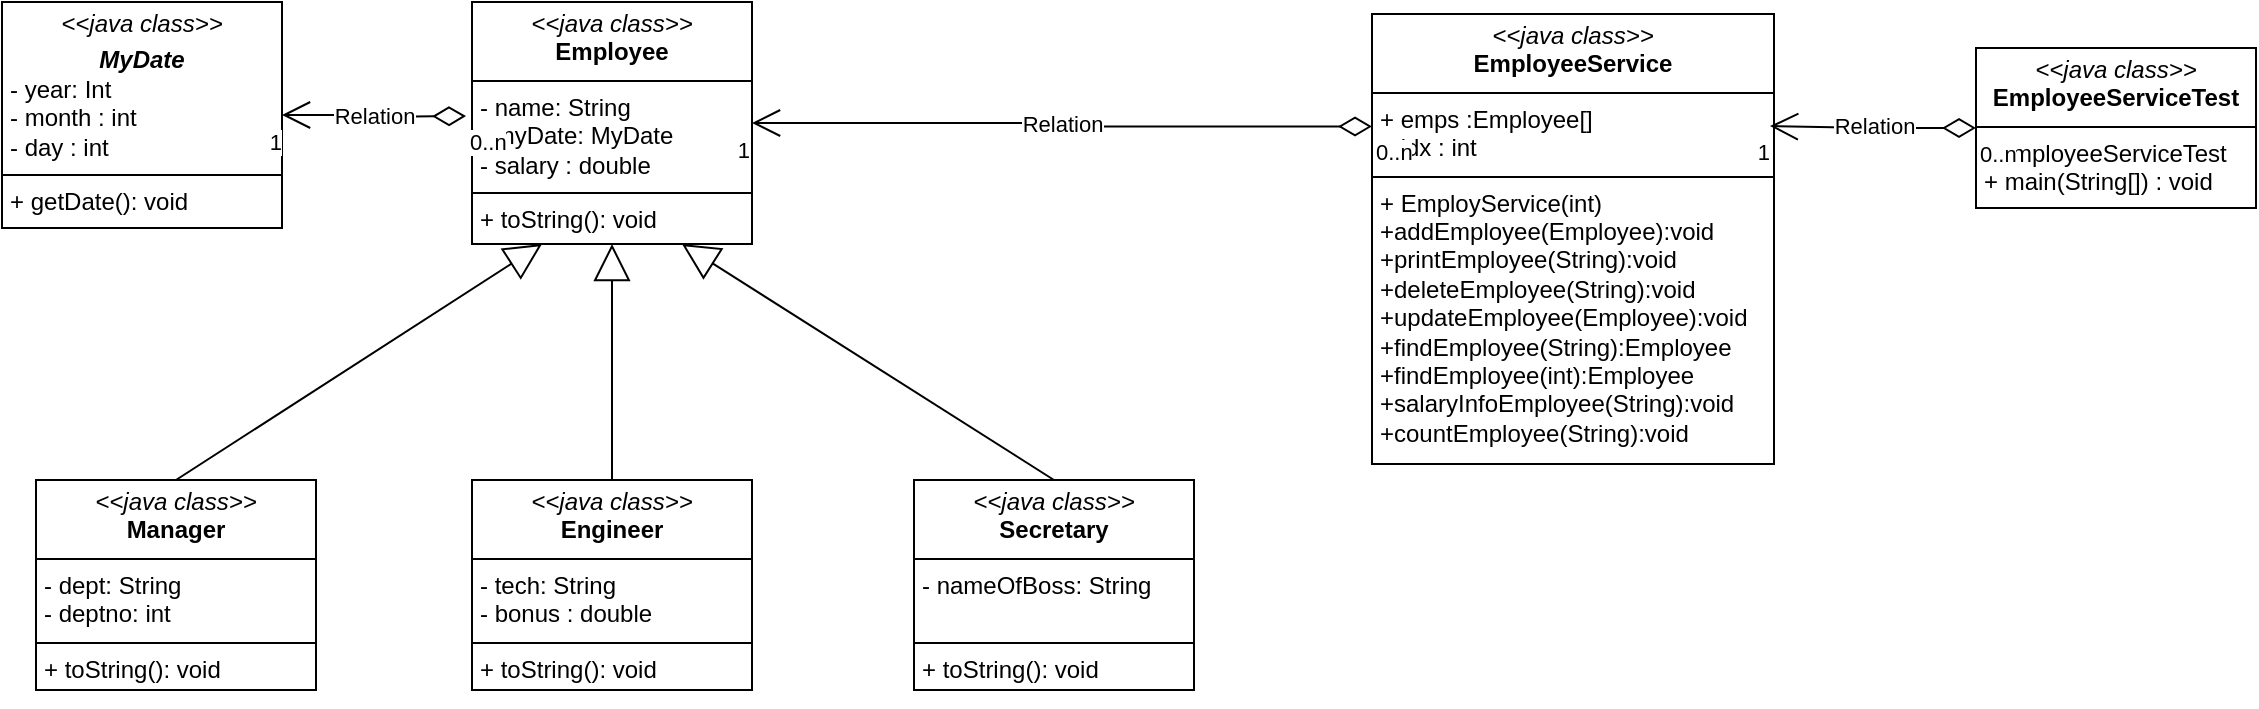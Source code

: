 <mxfile version="24.6.4" type="github" pages="2">
  <diagram id="C5RBs43oDa-KdzZeNtuy" name="Page-1">
    <mxGraphModel dx="1434" dy="780" grid="0" gridSize="10" guides="1" tooltips="1" connect="1" arrows="1" fold="1" page="1" pageScale="1" pageWidth="1169" pageHeight="827" background="#ffffff" math="0" shadow="0">
      <root>
        <mxCell id="WIyWlLk6GJQsqaUBKTNV-0" />
        <mxCell id="WIyWlLk6GJQsqaUBKTNV-1" parent="WIyWlLk6GJQsqaUBKTNV-0" />
        <mxCell id="FS4BF3hxnw2HDESB4ali-17" value="&lt;p style=&quot;margin:0px;margin-top:4px;text-align:center;&quot;&gt;&lt;i&gt;&amp;lt;&amp;lt;Interface&amp;gt;&amp;gt;&lt;/i&gt;&lt;br/&gt;&lt;b&gt;Interface&lt;/b&gt;&lt;/p&gt;&lt;hr size=&quot;1&quot; style=&quot;border-style:solid;&quot;/&gt;&lt;p style=&quot;margin:0px;margin-left:4px;&quot;&gt;+ field1: Type&lt;br/&gt;+ field2: Type&lt;/p&gt;&lt;hr size=&quot;1&quot; style=&quot;border-style:solid;&quot;/&gt;&lt;p style=&quot;margin:0px;margin-left:4px;&quot;&gt;+ method1(Type): Type&lt;br/&gt;+ method2(Type, Type): Type&lt;/p&gt;" style="verticalAlign=top;align=left;overflow=fill;html=1;whiteSpace=wrap;" parent="WIyWlLk6GJQsqaUBKTNV-1" vertex="1">
          <mxGeometry x="247" y="124" width="140" height="121" as="geometry" />
        </mxCell>
        <mxCell id="FS4BF3hxnw2HDESB4ali-18" value="&lt;p style=&quot;margin:0px;margin-top:4px;text-align:center;&quot;&gt;&lt;i&gt;&amp;lt;&amp;lt;java class&amp;gt;&amp;gt;&lt;/i&gt;&lt;br&gt;&lt;b&gt;Employee&lt;/b&gt;&lt;/p&gt;&lt;hr size=&quot;1&quot; style=&quot;border-style:solid;&quot;&gt;&lt;p style=&quot;margin:0px;margin-left:4px;&quot;&gt;- name: String&lt;br&gt;- myDate:&amp;nbsp;&lt;span style=&quot;background-color: initial;&quot;&gt;MyDate&lt;/span&gt;&lt;/p&gt;&lt;p style=&quot;margin:0px;margin-left:4px;&quot;&gt;- salary : double&lt;/p&gt;&lt;hr size=&quot;1&quot; style=&quot;border-style:solid;&quot;&gt;&lt;p style=&quot;margin:0px;margin-left:4px;&quot;&gt;+ toString(): void&lt;/p&gt;" style="verticalAlign=top;align=left;overflow=fill;html=1;whiteSpace=wrap;" parent="WIyWlLk6GJQsqaUBKTNV-1" vertex="1">
          <mxGeometry x="247" y="124" width="140" height="121" as="geometry" />
        </mxCell>
        <mxCell id="FS4BF3hxnw2HDESB4ali-20" style="edgeStyle=orthogonalEdgeStyle;rounded=0;orthogonalLoop=1;jettySize=auto;html=1;exitX=0.5;exitY=1;exitDx=0;exitDy=0;" parent="WIyWlLk6GJQsqaUBKTNV-1" source="FS4BF3hxnw2HDESB4ali-17" target="FS4BF3hxnw2HDESB4ali-17" edge="1">
          <mxGeometry relative="1" as="geometry" />
        </mxCell>
        <mxCell id="FS4BF3hxnw2HDESB4ali-25" value="&lt;p style=&quot;margin:0px;margin-top:4px;text-align:center;&quot;&gt;&lt;i&gt;&amp;lt;&amp;lt;Interface&amp;gt;&amp;gt;&lt;/i&gt;&lt;br/&gt;&lt;b&gt;Interface&lt;/b&gt;&lt;/p&gt;&lt;hr size=&quot;1&quot; style=&quot;border-style:solid;&quot;/&gt;&lt;p style=&quot;margin:0px;margin-left:4px;&quot;&gt;+ field1: Type&lt;br/&gt;+ field2: Type&lt;/p&gt;&lt;hr size=&quot;1&quot; style=&quot;border-style:solid;&quot;/&gt;&lt;p style=&quot;margin:0px;margin-left:4px;&quot;&gt;+ method1(Type): Type&lt;br/&gt;+ method2(Type, Type): Type&lt;/p&gt;" style="verticalAlign=top;align=left;overflow=fill;html=1;whiteSpace=wrap;" parent="WIyWlLk6GJQsqaUBKTNV-1" vertex="1">
          <mxGeometry x="29" y="363" width="140" height="105" as="geometry" />
        </mxCell>
        <mxCell id="FS4BF3hxnw2HDESB4ali-26" value="&lt;p style=&quot;margin:0px;margin-top:4px;text-align:center;&quot;&gt;&lt;i&gt;&amp;lt;&amp;lt;java class&amp;gt;&amp;gt;&lt;/i&gt;&lt;br&gt;&lt;b&gt;Manager&lt;/b&gt;&lt;/p&gt;&lt;hr size=&quot;1&quot; style=&quot;border-style:solid;&quot;&gt;&lt;p style=&quot;margin:0px;margin-left:4px;&quot;&gt;- dept: String&lt;br&gt;&lt;/p&gt;&lt;p style=&quot;margin:0px;margin-left:4px;&quot;&gt;- deptno: int&lt;/p&gt;&lt;hr size=&quot;1&quot; style=&quot;border-style:solid;&quot;&gt;&lt;p style=&quot;margin:0px;margin-left:4px;&quot;&gt;+ toString(): void&lt;/p&gt;" style="verticalAlign=top;align=left;overflow=fill;html=1;whiteSpace=wrap;" parent="WIyWlLk6GJQsqaUBKTNV-1" vertex="1">
          <mxGeometry x="29" y="363" width="140" height="105" as="geometry" />
        </mxCell>
        <mxCell id="FS4BF3hxnw2HDESB4ali-27" style="edgeStyle=orthogonalEdgeStyle;rounded=0;orthogonalLoop=1;jettySize=auto;html=1;exitX=0.5;exitY=1;exitDx=0;exitDy=0;" parent="WIyWlLk6GJQsqaUBKTNV-1" source="FS4BF3hxnw2HDESB4ali-25" target="FS4BF3hxnw2HDESB4ali-25" edge="1">
          <mxGeometry relative="1" as="geometry" />
        </mxCell>
        <mxCell id="FS4BF3hxnw2HDESB4ali-33" value="&lt;p style=&quot;margin:0px;margin-top:4px;text-align:center;&quot;&gt;&lt;i&gt;&amp;lt;&amp;lt;java class&amp;gt;&amp;gt;&lt;/i&gt;&lt;br&gt;&lt;b&gt;Engineer&lt;/b&gt;&lt;/p&gt;&lt;hr size=&quot;1&quot; style=&quot;border-style:solid;&quot;&gt;&lt;p style=&quot;margin:0px;margin-left:4px;&quot;&gt;- tech: String&lt;br&gt;&lt;/p&gt;&lt;p style=&quot;margin:0px;margin-left:4px;&quot;&gt;- bonus : double&lt;/p&gt;&lt;hr size=&quot;1&quot; style=&quot;border-style:solid;&quot;&gt;&lt;p style=&quot;margin:0px;margin-left:4px;&quot;&gt;+ toString(): void&lt;/p&gt;" style="verticalAlign=top;align=left;overflow=fill;html=1;whiteSpace=wrap;" parent="WIyWlLk6GJQsqaUBKTNV-1" vertex="1">
          <mxGeometry x="247" y="363" width="140" height="105" as="geometry" />
        </mxCell>
        <mxCell id="FS4BF3hxnw2HDESB4ali-34" value="&lt;p style=&quot;margin:0px;margin-top:4px;text-align:center;&quot;&gt;&lt;i&gt;&amp;lt;&amp;lt;java class&amp;gt;&amp;gt;&lt;/i&gt;&lt;br&gt;&lt;b&gt;Secretary&lt;/b&gt;&lt;/p&gt;&lt;hr size=&quot;1&quot; style=&quot;border-style:solid;&quot;&gt;&lt;p style=&quot;margin:0px;margin-left:4px;&quot;&gt;- nameOfBoss: String&lt;/p&gt;&lt;p style=&quot;margin:0px;margin-left:4px;&quot;&gt;&lt;br&gt;&lt;/p&gt;&lt;hr size=&quot;1&quot; style=&quot;border-style:solid;&quot;&gt;&lt;p style=&quot;margin:0px;margin-left:4px;&quot;&gt;+ toString(): void&lt;/p&gt;" style="verticalAlign=top;align=left;overflow=fill;html=1;whiteSpace=wrap;" parent="WIyWlLk6GJQsqaUBKTNV-1" vertex="1">
          <mxGeometry x="468" y="363" width="140" height="105" as="geometry" />
        </mxCell>
        <mxCell id="FS4BF3hxnw2HDESB4ali-39" value="&lt;p style=&quot;margin:0px;margin-top:4px;text-align:center;&quot;&gt;&lt;i&gt;&amp;lt;&amp;lt;java class&amp;gt;&amp;gt;&lt;/i&gt;&lt;br&gt;&lt;/p&gt;&lt;p style=&quot;margin:0px;margin-top:4px;text-align:center;&quot;&gt;&lt;b&gt;&lt;i&gt;MyDate&lt;/i&gt;&lt;/b&gt;&lt;/p&gt;&lt;p style=&quot;margin:0px;margin-left:4px;&quot;&gt;- year: Int&lt;br&gt;&lt;/p&gt;&lt;p style=&quot;margin:0px;margin-left:4px;&quot;&gt;- month : int&lt;/p&gt;&lt;p style=&quot;margin:0px;margin-left:4px;&quot;&gt;- day : int&lt;/p&gt;&lt;hr size=&quot;1&quot; style=&quot;border-style:solid;&quot;&gt;&lt;p style=&quot;margin:0px;margin-left:4px;&quot;&gt;+ getDate(): void&lt;/p&gt;" style="verticalAlign=top;align=left;overflow=fill;html=1;whiteSpace=wrap;" parent="WIyWlLk6GJQsqaUBKTNV-1" vertex="1">
          <mxGeometry x="12" y="124" width="140" height="113" as="geometry" />
        </mxCell>
        <mxCell id="FS4BF3hxnw2HDESB4ali-46" value="" style="endArrow=block;endSize=16;endFill=0;html=1;rounded=0;exitX=0.5;exitY=0;exitDx=0;exitDy=0;entryX=0.25;entryY=1;entryDx=0;entryDy=0;" parent="WIyWlLk6GJQsqaUBKTNV-1" source="FS4BF3hxnw2HDESB4ali-26" target="FS4BF3hxnw2HDESB4ali-18" edge="1">
          <mxGeometry width="160" relative="1" as="geometry">
            <mxPoint x="84" y="343" as="sourcePoint" />
            <mxPoint x="244" y="343" as="targetPoint" />
          </mxGeometry>
        </mxCell>
        <mxCell id="FS4BF3hxnw2HDESB4ali-47" value="" style="endArrow=block;endSize=16;endFill=0;html=1;rounded=0;exitX=0.5;exitY=0;exitDx=0;exitDy=0;" parent="WIyWlLk6GJQsqaUBKTNV-1" source="FS4BF3hxnw2HDESB4ali-33" target="FS4BF3hxnw2HDESB4ali-18" edge="1">
          <mxGeometry width="160" relative="1" as="geometry">
            <mxPoint x="237.5" y="373" as="sourcePoint" />
            <mxPoint x="323" y="240" as="targetPoint" />
          </mxGeometry>
        </mxCell>
        <mxCell id="FS4BF3hxnw2HDESB4ali-48" value="" style="endArrow=block;endSize=16;endFill=0;html=1;rounded=0;exitX=0.5;exitY=0;exitDx=0;exitDy=0;entryX=0.75;entryY=1;entryDx=0;entryDy=0;" parent="WIyWlLk6GJQsqaUBKTNV-1" source="FS4BF3hxnw2HDESB4ali-34" target="FS4BF3hxnw2HDESB4ali-18" edge="1">
          <mxGeometry width="160" relative="1" as="geometry">
            <mxPoint x="367.5" y="355" as="sourcePoint" />
            <mxPoint x="547.5" y="237" as="targetPoint" />
          </mxGeometry>
        </mxCell>
        <mxCell id="FS4BF3hxnw2HDESB4ali-49" value="&lt;p style=&quot;margin:0px;margin-top:4px;text-align:center;&quot;&gt;&lt;i&gt;&amp;lt;&amp;lt;java class&amp;gt;&amp;gt;&lt;/i&gt;&lt;br&gt;&lt;b&gt;EmployeeService&lt;/b&gt;&lt;/p&gt;&lt;hr size=&quot;1&quot; style=&quot;border-style:solid;&quot;&gt;&lt;p style=&quot;margin:0px;margin-left:4px;&quot;&gt;+ emps :Employee[]&amp;nbsp;&lt;br&gt;+ idx :&amp;nbsp;&lt;span style=&quot;background-color: initial;&quot;&gt;int&lt;br&gt;&lt;/span&gt;&lt;/p&gt;&lt;hr size=&quot;1&quot; style=&quot;border-style:solid;&quot;&gt;&lt;p style=&quot;margin:0px;margin-left:4px;&quot;&gt;+ EmployService(int)&amp;nbsp;&amp;nbsp;&lt;/p&gt;&lt;p style=&quot;margin:0px;margin-left:4px;&quot;&gt;+addEmployee(Employee):void&amp;nbsp; +printEmployee(String):void&amp;nbsp; +deleteEmployee(String):void&amp;nbsp; +updateEmployee(Employee):void&amp;nbsp; +findEmployee(String):Employee&amp;nbsp; +findEmployee(int):Employee&amp;nbsp; +salaryInfoEmployee(String):void&amp;nbsp; +countEmployee(String):void&lt;br&gt;&lt;/p&gt;" style="verticalAlign=top;align=left;overflow=fill;html=1;whiteSpace=wrap;" parent="WIyWlLk6GJQsqaUBKTNV-1" vertex="1">
          <mxGeometry x="697" y="130" width="201" height="225" as="geometry" />
        </mxCell>
        <mxCell id="FS4BF3hxnw2HDESB4ali-50" value="&lt;p style=&quot;margin:0px;margin-top:4px;text-align:center;&quot;&gt;&lt;i&gt;&amp;lt;&amp;lt;java class&amp;gt;&amp;gt;&lt;/i&gt;&lt;br&gt;&lt;b&gt;EmployeeServiceTest&lt;/b&gt;&lt;br&gt;&lt;/p&gt;&lt;hr size=&quot;1&quot; style=&quot;border-style:solid;&quot;&gt;&lt;p style=&quot;margin:0px;margin-left:4px;&quot;&gt;- employeeServiceTest&lt;br&gt;+ main(String[]) : void&lt;/p&gt;&lt;p style=&quot;margin:0px;margin-left:4px;&quot;&gt;&lt;br&gt;&lt;/p&gt;" style="verticalAlign=top;align=left;overflow=fill;html=1;whiteSpace=wrap;" parent="WIyWlLk6GJQsqaUBKTNV-1" vertex="1">
          <mxGeometry x="999" y="147" width="140" height="80" as="geometry" />
        </mxCell>
        <mxCell id="FS4BF3hxnw2HDESB4ali-58" value="Relation" style="endArrow=open;html=1;endSize=12;startArrow=diamondThin;startSize=14;startFill=0;edgeStyle=orthogonalEdgeStyle;rounded=0;entryX=1;entryY=0.5;entryDx=0;entryDy=0;exitX=0;exitY=0.25;exitDx=0;exitDy=0;" parent="WIyWlLk6GJQsqaUBKTNV-1" source="FS4BF3hxnw2HDESB4ali-49" target="FS4BF3hxnw2HDESB4ali-18" edge="1">
          <mxGeometry relative="1" as="geometry">
            <mxPoint x="651" y="361" as="sourcePoint" />
            <mxPoint x="566" y="187" as="targetPoint" />
          </mxGeometry>
        </mxCell>
        <mxCell id="FS4BF3hxnw2HDESB4ali-59" value="0..n" style="edgeLabel;resizable=0;html=1;align=left;verticalAlign=top;" parent="FS4BF3hxnw2HDESB4ali-58" connectable="0" vertex="1">
          <mxGeometry x="-1" relative="1" as="geometry" />
        </mxCell>
        <mxCell id="FS4BF3hxnw2HDESB4ali-60" value="1" style="edgeLabel;resizable=0;html=1;align=right;verticalAlign=top;" parent="FS4BF3hxnw2HDESB4ali-58" connectable="0" vertex="1">
          <mxGeometry x="1" relative="1" as="geometry" />
        </mxCell>
        <mxCell id="FS4BF3hxnw2HDESB4ali-61" value="Relation" style="endArrow=open;html=1;endSize=12;startArrow=diamondThin;startSize=14;startFill=0;edgeStyle=orthogonalEdgeStyle;rounded=0;" parent="WIyWlLk6GJQsqaUBKTNV-1" source="FS4BF3hxnw2HDESB4ali-50" edge="1">
          <mxGeometry relative="1" as="geometry">
            <mxPoint x="991" y="490" as="sourcePoint" />
            <mxPoint x="896" y="186" as="targetPoint" />
          </mxGeometry>
        </mxCell>
        <mxCell id="FS4BF3hxnw2HDESB4ali-62" value="0..n" style="edgeLabel;resizable=0;html=1;align=left;verticalAlign=top;" parent="FS4BF3hxnw2HDESB4ali-61" connectable="0" vertex="1">
          <mxGeometry x="-1" relative="1" as="geometry" />
        </mxCell>
        <mxCell id="FS4BF3hxnw2HDESB4ali-63" value="1" style="edgeLabel;resizable=0;html=1;align=right;verticalAlign=top;" parent="FS4BF3hxnw2HDESB4ali-61" connectable="0" vertex="1">
          <mxGeometry x="1" relative="1" as="geometry" />
        </mxCell>
        <mxCell id="fkBPNCK_dyGsuF8r6Kmb-1" value="Relation" style="endArrow=open;html=1;endSize=12;startArrow=diamondThin;startSize=14;startFill=0;edgeStyle=orthogonalEdgeStyle;rounded=0;entryX=1;entryY=0.5;entryDx=0;entryDy=0;" edge="1" parent="WIyWlLk6GJQsqaUBKTNV-1" target="FS4BF3hxnw2HDESB4ali-39">
          <mxGeometry relative="1" as="geometry">
            <mxPoint x="244" y="181" as="sourcePoint" />
            <mxPoint x="174" y="72.5" as="targetPoint" />
          </mxGeometry>
        </mxCell>
        <mxCell id="fkBPNCK_dyGsuF8r6Kmb-2" value="0..n" style="edgeLabel;resizable=0;html=1;align=left;verticalAlign=top;" connectable="0" vertex="1" parent="fkBPNCK_dyGsuF8r6Kmb-1">
          <mxGeometry x="-1" relative="1" as="geometry" />
        </mxCell>
        <mxCell id="fkBPNCK_dyGsuF8r6Kmb-3" value="1" style="edgeLabel;resizable=0;html=1;align=right;verticalAlign=top;" connectable="0" vertex="1" parent="fkBPNCK_dyGsuF8r6Kmb-1">
          <mxGeometry x="1" relative="1" as="geometry" />
        </mxCell>
      </root>
    </mxGraphModel>
  </diagram>
  <diagram id="728qIqDrPuBJrOFX4Y5T" name="페이지-2">
    <mxGraphModel grid="0" page="0" gridSize="10" guides="1" tooltips="1" connect="1" arrows="1" fold="1" pageScale="1" pageWidth="827" pageHeight="1169" math="0" shadow="0">
      <root>
        <mxCell id="0" />
        <mxCell id="1" parent="0" />
      </root>
    </mxGraphModel>
  </diagram>
</mxfile>
